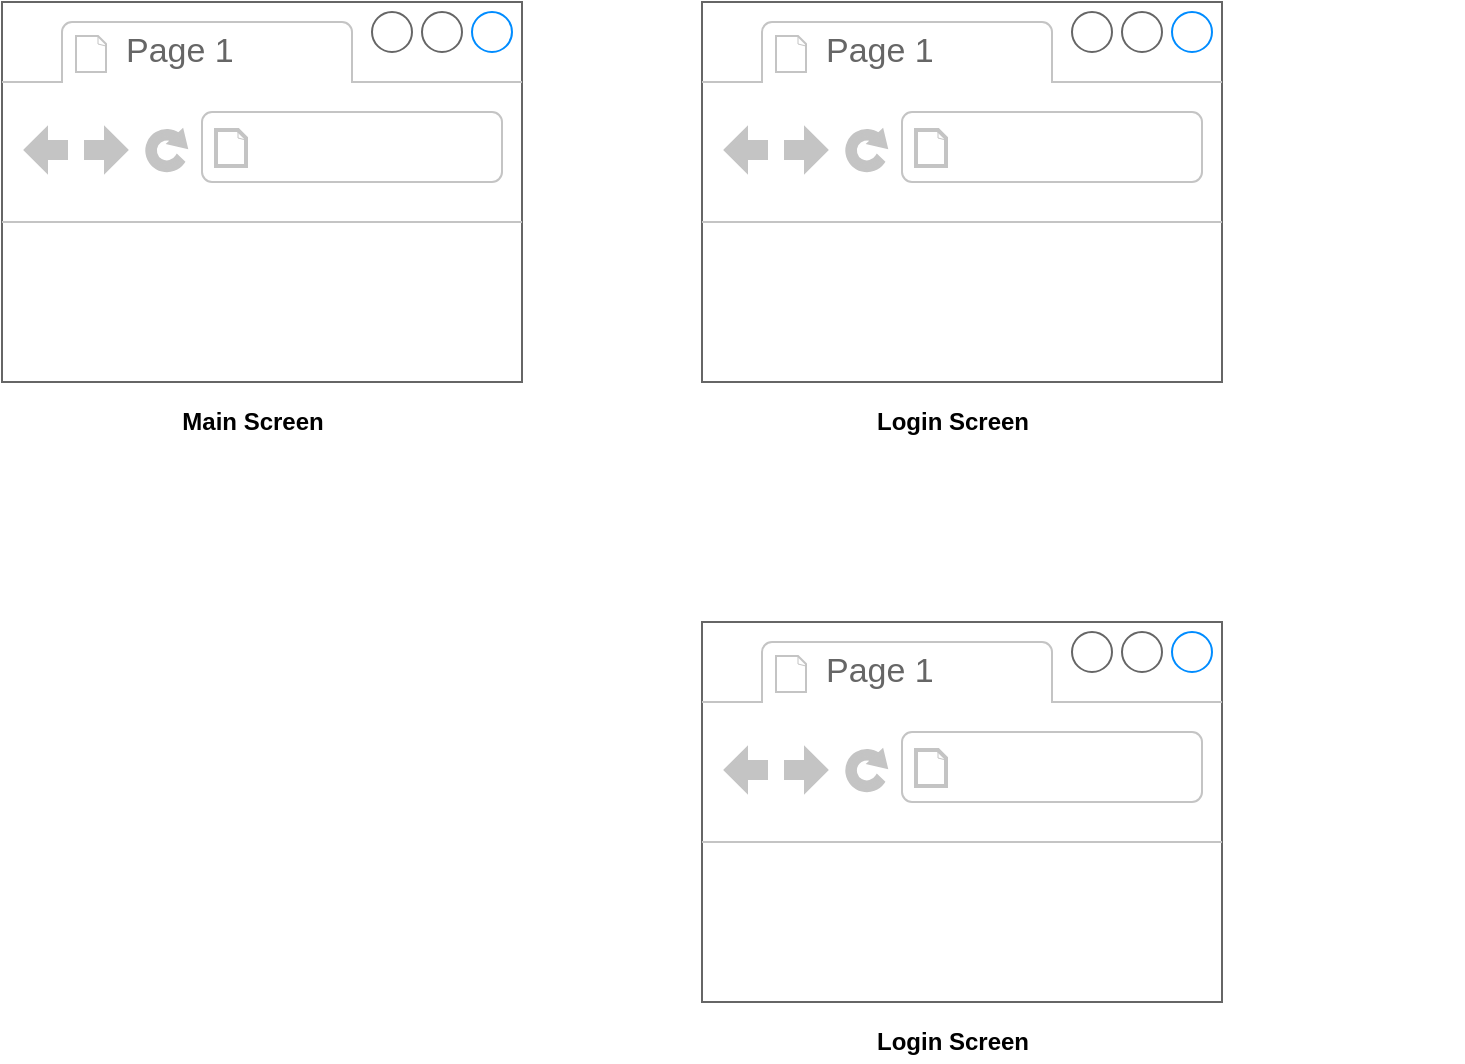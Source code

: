 <mxfile version="13.4.8" type="device"><diagram id="15y-kFWoVVPvu2JZ-bdm" name="Page-1"><mxGraphModel dx="1038" dy="580" grid="1" gridSize="10" guides="1" tooltips="1" connect="1" arrows="1" fold="1" page="1" pageScale="1" pageWidth="850" pageHeight="1100" math="0" shadow="0"><root><mxCell id="0"/><mxCell id="1" parent="0"/><mxCell id="Dk5oqlIJjvWYgHTQs3X3-1" value="" style="strokeWidth=1;shadow=0;dashed=0;align=center;html=1;shape=mxgraph.mockup.containers.browserWindow;rSize=0;strokeColor=#666666;strokeColor2=#008cff;strokeColor3=#c4c4c4;mainText=,;recursiveResize=0;" vertex="1" parent="1"><mxGeometry x="60" y="30" width="230" height="190" as="geometry"/></mxCell><mxCell id="Dk5oqlIJjvWYgHTQs3X3-2" value="Page 1" style="strokeWidth=1;shadow=0;dashed=0;align=center;html=1;shape=mxgraph.mockup.containers.anchor;fontSize=17;fontColor=#666666;align=left;" vertex="1" parent="Dk5oqlIJjvWYgHTQs3X3-1"><mxGeometry x="60" y="12" width="110" height="26" as="geometry"/></mxCell><mxCell id="Dk5oqlIJjvWYgHTQs3X3-3" value="" style="strokeWidth=1;shadow=0;dashed=0;align=center;html=1;shape=mxgraph.mockup.containers.anchor;rSize=0;fontSize=17;fontColor=#666666;align=left;" vertex="1" parent="Dk5oqlIJjvWYgHTQs3X3-1"><mxGeometry x="130" y="60" width="250" height="26" as="geometry"/></mxCell><mxCell id="2" value="&lt;b&gt;Main Screen&lt;/b&gt;" style="text;html=1;align=center;verticalAlign=middle;resizable=0;points=[];autosize=1;" vertex="1" parent="1"><mxGeometry x="140" y="230" width="90" height="20" as="geometry"/></mxCell><mxCell id="Dk5oqlIJjvWYgHTQs3X3-4" value="" style="strokeWidth=1;shadow=0;dashed=0;align=center;html=1;shape=mxgraph.mockup.containers.browserWindow;rSize=0;strokeColor=#666666;strokeColor2=#008cff;strokeColor3=#c4c4c4;mainText=,;recursiveResize=0;" vertex="1" parent="1"><mxGeometry x="410" y="30" width="230" height="190" as="geometry"/></mxCell><mxCell id="Dk5oqlIJjvWYgHTQs3X3-5" value="Page 1" style="strokeWidth=1;shadow=0;dashed=0;align=center;html=1;shape=mxgraph.mockup.containers.anchor;fontSize=17;fontColor=#666666;align=left;" vertex="1" parent="Dk5oqlIJjvWYgHTQs3X3-4"><mxGeometry x="60" y="12" width="110" height="26" as="geometry"/></mxCell><mxCell id="Dk5oqlIJjvWYgHTQs3X3-6" value="" style="strokeWidth=1;shadow=0;dashed=0;align=center;html=1;shape=mxgraph.mockup.containers.anchor;rSize=0;fontSize=17;fontColor=#666666;align=left;" vertex="1" parent="Dk5oqlIJjvWYgHTQs3X3-4"><mxGeometry x="130" y="60" width="250" height="26" as="geometry"/></mxCell><mxCell id="Dk5oqlIJjvWYgHTQs3X3-7" value="&lt;b&gt;Login Screen&lt;/b&gt;" style="text;html=1;align=center;verticalAlign=middle;resizable=0;points=[];autosize=1;" vertex="1" parent="1"><mxGeometry x="490" y="230" width="90" height="20" as="geometry"/></mxCell><mxCell id="Dk5oqlIJjvWYgHTQs3X3-8" value="" style="strokeWidth=1;shadow=0;dashed=0;align=center;html=1;shape=mxgraph.mockup.containers.browserWindow;rSize=0;strokeColor=#666666;strokeColor2=#008cff;strokeColor3=#c4c4c4;mainText=,;recursiveResize=0;" vertex="1" parent="1"><mxGeometry x="410" y="340" width="230" height="190" as="geometry"/></mxCell><mxCell id="Dk5oqlIJjvWYgHTQs3X3-9" value="Page 1" style="strokeWidth=1;shadow=0;dashed=0;align=center;html=1;shape=mxgraph.mockup.containers.anchor;fontSize=17;fontColor=#666666;align=left;" vertex="1" parent="Dk5oqlIJjvWYgHTQs3X3-8"><mxGeometry x="60" y="12" width="110" height="26" as="geometry"/></mxCell><mxCell id="Dk5oqlIJjvWYgHTQs3X3-10" value="" style="strokeWidth=1;shadow=0;dashed=0;align=center;html=1;shape=mxgraph.mockup.containers.anchor;rSize=0;fontSize=17;fontColor=#666666;align=left;" vertex="1" parent="Dk5oqlIJjvWYgHTQs3X3-8"><mxGeometry x="130" y="60" width="250" height="26" as="geometry"/></mxCell><mxCell id="Dk5oqlIJjvWYgHTQs3X3-11" value="&lt;b&gt;Login Screen&lt;/b&gt;" style="text;html=1;align=center;verticalAlign=middle;resizable=0;points=[];autosize=1;" vertex="1" parent="1"><mxGeometry x="490" y="540" width="90" height="20" as="geometry"/></mxCell></root></mxGraphModel></diagram></mxfile>